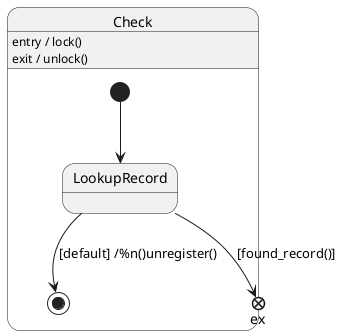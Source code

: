 {
  "sha1": "eo4xmnfmocjqk0lkeb31whjwcmyuxh6",
  "insertion": {
    "when": "2024-06-01T09:03:04.807Z",
    "user": "plantuml@gmail.com"
  }
}
@startuml
state Check {
    Check: entry / lock()
    Check: exit / unlock()

    state ex <<exitpoint>>

    [*] --> LookupRecord
    LookupRecord --> ex: [found_record()]
    LookupRecord --> [*]: [default] /%n()unregister()
}
@enduml    

